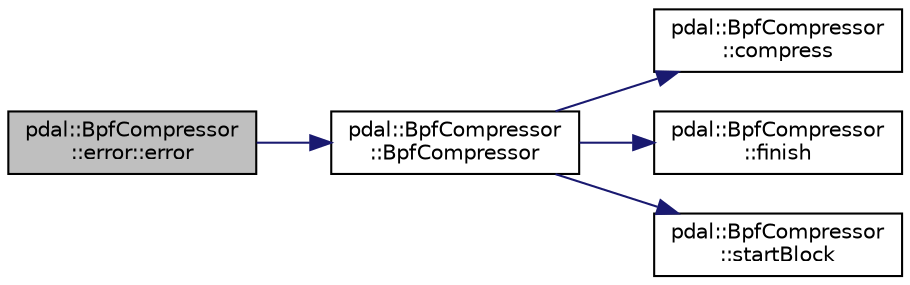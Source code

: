digraph "pdal::BpfCompressor::error::error"
{
  edge [fontname="Helvetica",fontsize="10",labelfontname="Helvetica",labelfontsize="10"];
  node [fontname="Helvetica",fontsize="10",shape=record];
  rankdir="LR";
  Node1 [label="pdal::BpfCompressor\l::error::error",height=0.2,width=0.4,color="black", fillcolor="grey75", style="filled", fontcolor="black"];
  Node1 -> Node2 [color="midnightblue",fontsize="10",style="solid",fontname="Helvetica"];
  Node2 [label="pdal::BpfCompressor\l::BpfCompressor",height=0.2,width=0.4,color="black", fillcolor="white", style="filled",URL="$classpdal_1_1BpfCompressor.html#a20efaa02ca6b8d792f8d9f7ff782d6a2"];
  Node2 -> Node3 [color="midnightblue",fontsize="10",style="solid",fontname="Helvetica"];
  Node3 [label="pdal::BpfCompressor\l::compress",height=0.2,width=0.4,color="black", fillcolor="white", style="filled",URL="$classpdal_1_1BpfCompressor.html#a37a5330b1e5d1e320f678eed19fe4309"];
  Node2 -> Node4 [color="midnightblue",fontsize="10",style="solid",fontname="Helvetica"];
  Node4 [label="pdal::BpfCompressor\l::finish",height=0.2,width=0.4,color="black", fillcolor="white", style="filled",URL="$classpdal_1_1BpfCompressor.html#ae55ceb929a1f1edece3bf5161efca771"];
  Node2 -> Node5 [color="midnightblue",fontsize="10",style="solid",fontname="Helvetica"];
  Node5 [label="pdal::BpfCompressor\l::startBlock",height=0.2,width=0.4,color="black", fillcolor="white", style="filled",URL="$classpdal_1_1BpfCompressor.html#a906a2f20c37d1ef06fde968a4e43945f"];
}
